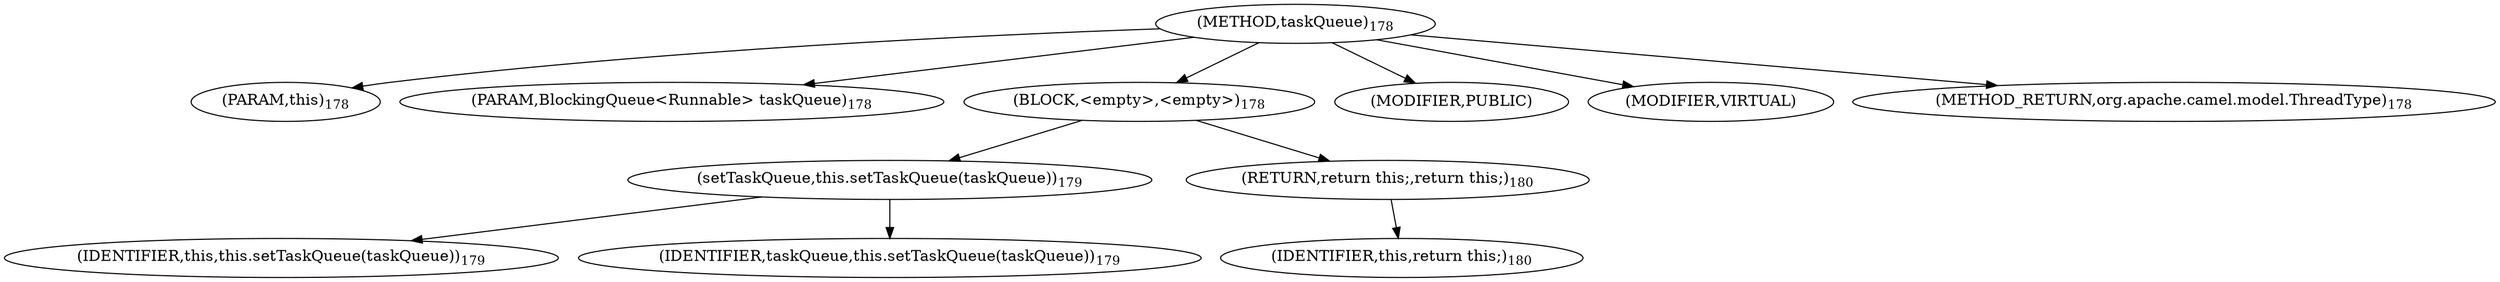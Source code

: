 digraph "taskQueue" {  
"547" [label = <(METHOD,taskQueue)<SUB>178</SUB>> ]
"39" [label = <(PARAM,this)<SUB>178</SUB>> ]
"548" [label = <(PARAM,BlockingQueue&lt;Runnable&gt; taskQueue)<SUB>178</SUB>> ]
"549" [label = <(BLOCK,&lt;empty&gt;,&lt;empty&gt;)<SUB>178</SUB>> ]
"550" [label = <(setTaskQueue,this.setTaskQueue(taskQueue))<SUB>179</SUB>> ]
"38" [label = <(IDENTIFIER,this,this.setTaskQueue(taskQueue))<SUB>179</SUB>> ]
"551" [label = <(IDENTIFIER,taskQueue,this.setTaskQueue(taskQueue))<SUB>179</SUB>> ]
"552" [label = <(RETURN,return this;,return this;)<SUB>180</SUB>> ]
"40" [label = <(IDENTIFIER,this,return this;)<SUB>180</SUB>> ]
"553" [label = <(MODIFIER,PUBLIC)> ]
"554" [label = <(MODIFIER,VIRTUAL)> ]
"555" [label = <(METHOD_RETURN,org.apache.camel.model.ThreadType)<SUB>178</SUB>> ]
  "547" -> "39" 
  "547" -> "548" 
  "547" -> "549" 
  "547" -> "553" 
  "547" -> "554" 
  "547" -> "555" 
  "549" -> "550" 
  "549" -> "552" 
  "550" -> "38" 
  "550" -> "551" 
  "552" -> "40" 
}
